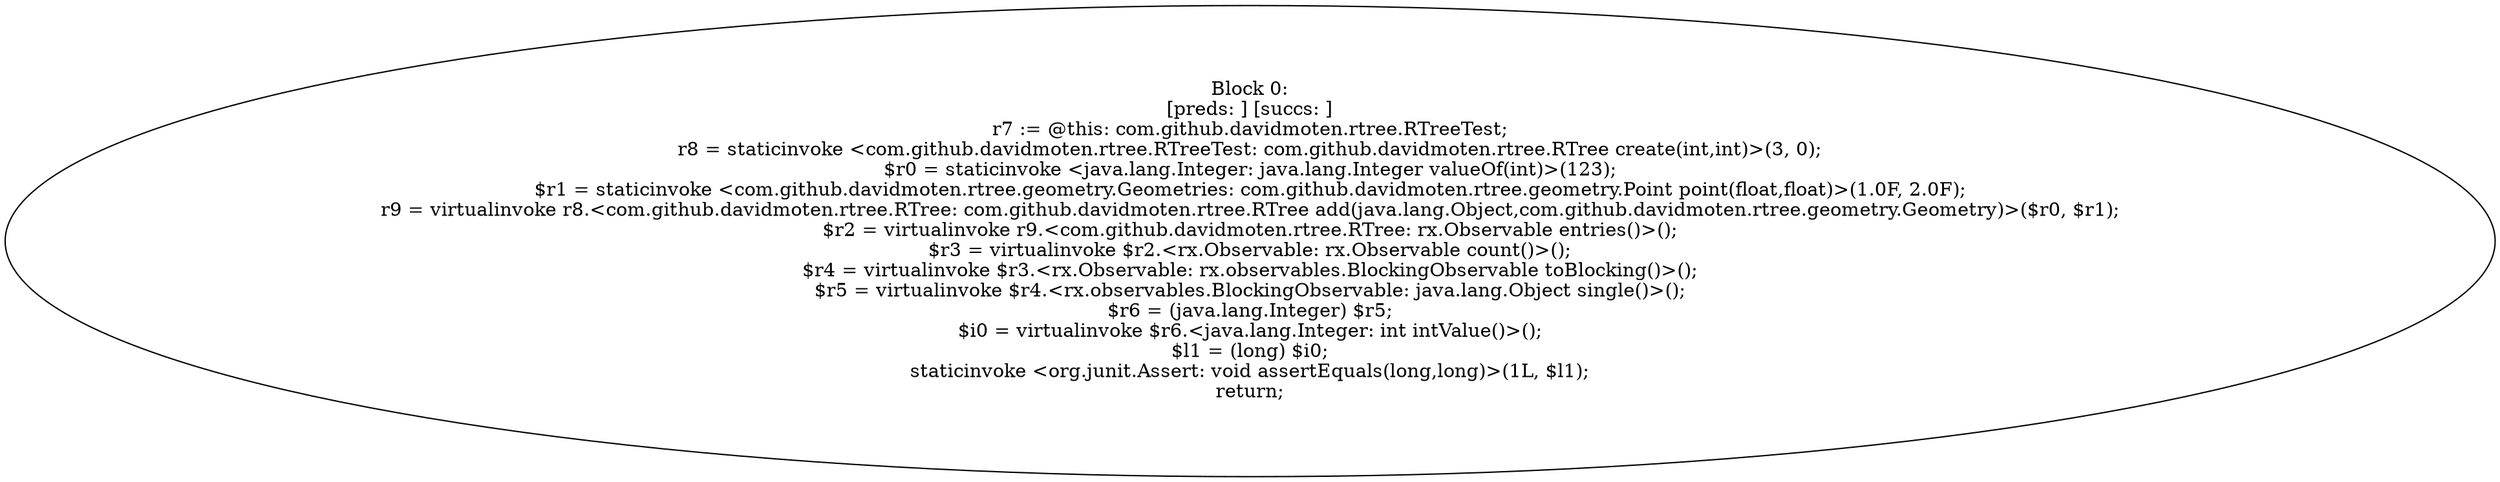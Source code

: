 digraph "unitGraph" {
    "Block 0:
[preds: ] [succs: ]
r7 := @this: com.github.davidmoten.rtree.RTreeTest;
r8 = staticinvoke <com.github.davidmoten.rtree.RTreeTest: com.github.davidmoten.rtree.RTree create(int,int)>(3, 0);
$r0 = staticinvoke <java.lang.Integer: java.lang.Integer valueOf(int)>(123);
$r1 = staticinvoke <com.github.davidmoten.rtree.geometry.Geometries: com.github.davidmoten.rtree.geometry.Point point(float,float)>(1.0F, 2.0F);
r9 = virtualinvoke r8.<com.github.davidmoten.rtree.RTree: com.github.davidmoten.rtree.RTree add(java.lang.Object,com.github.davidmoten.rtree.geometry.Geometry)>($r0, $r1);
$r2 = virtualinvoke r9.<com.github.davidmoten.rtree.RTree: rx.Observable entries()>();
$r3 = virtualinvoke $r2.<rx.Observable: rx.Observable count()>();
$r4 = virtualinvoke $r3.<rx.Observable: rx.observables.BlockingObservable toBlocking()>();
$r5 = virtualinvoke $r4.<rx.observables.BlockingObservable: java.lang.Object single()>();
$r6 = (java.lang.Integer) $r5;
$i0 = virtualinvoke $r6.<java.lang.Integer: int intValue()>();
$l1 = (long) $i0;
staticinvoke <org.junit.Assert: void assertEquals(long,long)>(1L, $l1);
return;
"
}
